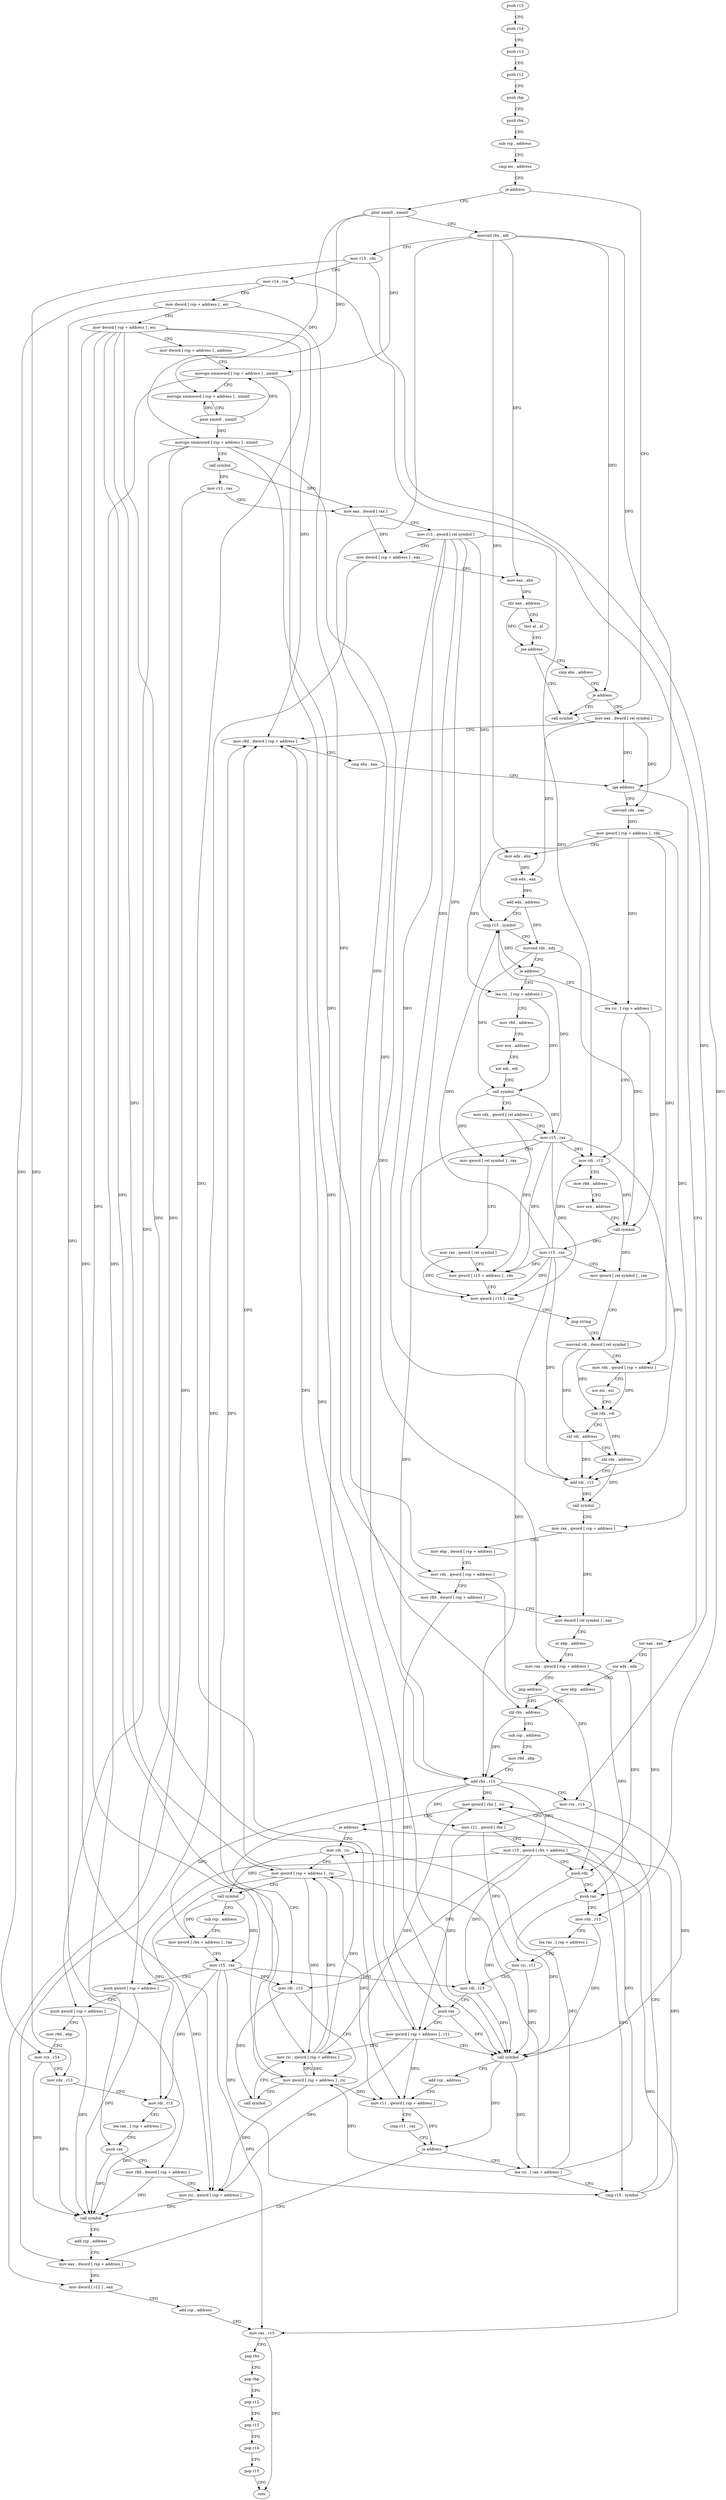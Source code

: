 digraph "func" {
"4354496" [label = "push r15" ]
"4354498" [label = "push r14" ]
"4354500" [label = "push r13" ]
"4354502" [label = "push r12" ]
"4354504" [label = "push rbp" ]
"4354505" [label = "push rbx" ]
"4354506" [label = "sub rsp , address" ]
"4354510" [label = "cmp esi , address" ]
"4354513" [label = "je address" ]
"4355035" [label = "call symbol" ]
"4354519" [label = "pxor xmm0 , xmm0" ]
"4354523" [label = "movsxd rbx , edi" ]
"4354526" [label = "mov r13 , rdx" ]
"4354529" [label = "mov r14 , rcx" ]
"4354532" [label = "mov dword [ rsp + address ] , esi" ]
"4354536" [label = "mov dword [ rsp + address ] , esi" ]
"4354540" [label = "mov dword [ rsp + address ] , address" ]
"4354548" [label = "movups xmmword [ rsp + address ] , xmm0" ]
"4354553" [label = "movups xmmword [ rsp + address ] , xmm0" ]
"4354558" [label = "pxor xmm0 , xmm0" ]
"4354562" [label = "movups xmmword [ rsp + address ] , xmm0" ]
"4354567" [label = "call symbol" ]
"4354572" [label = "mov r12 , rax" ]
"4354575" [label = "mov eax , dword [ rax ]" ]
"4354577" [label = "mov r15 , qword [ rel symbol ]" ]
"4354584" [label = "mov dword [ rsp + address ] , eax" ]
"4354588" [label = "mov eax , ebx" ]
"4354590" [label = "shr eax , address" ]
"4354593" [label = "test al , al" ]
"4354595" [label = "jne address" ]
"4354601" [label = "cmp ebx , address" ]
"4354607" [label = "je address" ]
"4354613" [label = "mov eax , dword [ rel symbol ]" ]
"4354619" [label = "mov r8d , dword [ rsp + address ]" ]
"4354624" [label = "cmp ebx , eax" ]
"4354626" [label = "jge address" ]
"4354840" [label = "movsxd rdx , eax" ]
"4354632" [label = "xor eax , eax" ]
"4354843" [label = "mov qword [ rsp + address ] , rdx" ]
"4354848" [label = "mov edx , ebx" ]
"4354850" [label = "sub edx , eax" ]
"4354852" [label = "add edx , address" ]
"4354855" [label = "cmp r15 , symbol" ]
"4354862" [label = "movsxd rdx , edx" ]
"4354865" [label = "je address" ]
"4354976" [label = "lea rsi , [ rsp + address ]" ]
"4354867" [label = "lea rsi , [ rsp + address ]" ]
"4354634" [label = "xor edx , edx" ]
"4354636" [label = "mov ebp , address" ]
"4354641" [label = "shl rbx , address" ]
"4354981" [label = "mov r8d , address" ]
"4354987" [label = "mov ecx , address" ]
"4354992" [label = "xor edi , edi" ]
"4354994" [label = "call symbol" ]
"4354999" [label = "mov rdx , qword [ rel address ]" ]
"4355006" [label = "mov r15 , rax" ]
"4355009" [label = "mov qword [ rel symbol ] , rax" ]
"4355016" [label = "mov rax , qword [ rel symbol ]" ]
"4355023" [label = "mov qword [ r15 + address ] , rdx" ]
"4355027" [label = "mov qword [ r15 ] , rax" ]
"4355030" [label = "jmp string" ]
"4354901" [label = "movsxd rdi , dword [ rel symbol ]" ]
"4354872" [label = "mov rdi , r15" ]
"4354875" [label = "mov r8d , address" ]
"4354881" [label = "mov ecx , address" ]
"4354886" [label = "call symbol" ]
"4354891" [label = "mov r15 , rax" ]
"4354894" [label = "mov qword [ rel symbol ] , rax" ]
"4354809" [label = "mov eax , dword [ rsp + address ]" ]
"4354813" [label = "mov dword [ r12 ] , eax" ]
"4354817" [label = "add rsp , address" ]
"4354821" [label = "mov rax , r15" ]
"4354824" [label = "pop rbx" ]
"4354825" [label = "pop rbp" ]
"4354826" [label = "pop r12" ]
"4354828" [label = "pop r13" ]
"4354830" [label = "pop r14" ]
"4354832" [label = "pop r15" ]
"4354834" [label = "retn" ]
"4354706" [label = "lea rsi , [ rax + address ]" ]
"4354710" [label = "cmp r15 , symbol" ]
"4354717" [label = "mov qword [ rbx ] , rsi" ]
"4354720" [label = "je address" ]
"4354740" [label = "mov rdi , rsi" ]
"4354722" [label = "mov rdi , r15" ]
"4354908" [label = "mov rdx , qword [ rsp + address ]" ]
"4354913" [label = "xor esi , esi" ]
"4354915" [label = "sub rdx , rdi" ]
"4354918" [label = "shl rdi , address" ]
"4354922" [label = "shl rdx , address" ]
"4354926" [label = "add rdi , r15" ]
"4354929" [label = "call symbol" ]
"4354934" [label = "mov rax , qword [ rsp + address ]" ]
"4354939" [label = "mov ebp , dword [ rsp + address ]" ]
"4354943" [label = "mov rdx , qword [ rsp + address ]" ]
"4354948" [label = "mov r8d , dword [ rsp + address ]" ]
"4354953" [label = "mov dword [ rel symbol ] , eax" ]
"4354959" [label = "or ebp , address" ]
"4354962" [label = "mov rax , qword [ rsp + address ]" ]
"4354967" [label = "jmp address" ]
"4354645" [label = "sub rsp , address" ]
"4354649" [label = "mov r9d , ebp" ]
"4354652" [label = "add rbx , r15" ]
"4354655" [label = "mov rcx , r14" ]
"4354658" [label = "mov r11 , qword [ rbx ]" ]
"4354661" [label = "mov r15 , qword [ rbx + address ]" ]
"4354665" [label = "push rdx" ]
"4354666" [label = "push rax" ]
"4354667" [label = "mov rdx , r13" ]
"4354670" [label = "lea rax , [ rsp + address ]" ]
"4354675" [label = "mov rsi , r11" ]
"4354678" [label = "mov rdi , r15" ]
"4354681" [label = "push rax" ]
"4354682" [label = "mov qword [ rsp + address ] , r11" ]
"4354687" [label = "call symbol" ]
"4354692" [label = "add rsp , address" ]
"4354696" [label = "mov r11 , qword [ rsp + address ]" ]
"4354701" [label = "cmp r11 , rax" ]
"4354704" [label = "ja address" ]
"4354743" [label = "mov qword [ rsp + address ] , rsi" ]
"4354748" [label = "call symbol" ]
"4354753" [label = "sub rsp , address" ]
"4354757" [label = "mov qword [ rbx + address ] , rax" ]
"4354761" [label = "mov r15 , rax" ]
"4354764" [label = "push qword [ rsp + address ]" ]
"4354768" [label = "push qword [ rsp + address ]" ]
"4354772" [label = "mov r9d , ebp" ]
"4354775" [label = "mov rcx , r14" ]
"4354778" [label = "mov rdx , r13" ]
"4354781" [label = "mov rdi , r15" ]
"4354784" [label = "lea rax , [ rsp + address ]" ]
"4354789" [label = "push rax" ]
"4354790" [label = "mov r8d , dword [ rsp + address ]" ]
"4354795" [label = "mov rsi , qword [ rsp + address ]" ]
"4354800" [label = "call symbol" ]
"4354805" [label = "add rsp , address" ]
"4354725" [label = "mov qword [ rsp + address ] , rsi" ]
"4354730" [label = "call symbol" ]
"4354735" [label = "mov rsi , qword [ rsp + address ]" ]
"4354496" -> "4354498" [ label = "CFG" ]
"4354498" -> "4354500" [ label = "CFG" ]
"4354500" -> "4354502" [ label = "CFG" ]
"4354502" -> "4354504" [ label = "CFG" ]
"4354504" -> "4354505" [ label = "CFG" ]
"4354505" -> "4354506" [ label = "CFG" ]
"4354506" -> "4354510" [ label = "CFG" ]
"4354510" -> "4354513" [ label = "CFG" ]
"4354513" -> "4355035" [ label = "CFG" ]
"4354513" -> "4354519" [ label = "CFG" ]
"4354519" -> "4354523" [ label = "CFG" ]
"4354519" -> "4354548" [ label = "DFG" ]
"4354519" -> "4354553" [ label = "DFG" ]
"4354519" -> "4354562" [ label = "DFG" ]
"4354523" -> "4354526" [ label = "CFG" ]
"4354523" -> "4354588" [ label = "DFG" ]
"4354523" -> "4354607" [ label = "DFG" ]
"4354523" -> "4354626" [ label = "DFG" ]
"4354523" -> "4354848" [ label = "DFG" ]
"4354523" -> "4354641" [ label = "DFG" ]
"4354526" -> "4354529" [ label = "CFG" ]
"4354526" -> "4354667" [ label = "DFG" ]
"4354526" -> "4354778" [ label = "DFG" ]
"4354529" -> "4354532" [ label = "CFG" ]
"4354529" -> "4354655" [ label = "DFG" ]
"4354529" -> "4354775" [ label = "DFG" ]
"4354532" -> "4354536" [ label = "CFG" ]
"4354532" -> "4354948" [ label = "DFG" ]
"4354532" -> "4354790" [ label = "DFG" ]
"4354536" -> "4354540" [ label = "CFG" ]
"4354536" -> "4354619" [ label = "DFG" ]
"4354536" -> "4354682" [ label = "DFG" ]
"4354536" -> "4354696" [ label = "DFG" ]
"4354536" -> "4354743" [ label = "DFG" ]
"4354536" -> "4354795" [ label = "DFG" ]
"4354536" -> "4354725" [ label = "DFG" ]
"4354536" -> "4354735" [ label = "DFG" ]
"4354540" -> "4354548" [ label = "CFG" ]
"4354548" -> "4354553" [ label = "CFG" ]
"4354548" -> "4354681" [ label = "DFG" ]
"4354548" -> "4354789" [ label = "DFG" ]
"4354553" -> "4354558" [ label = "CFG" ]
"4354558" -> "4354562" [ label = "DFG" ]
"4354558" -> "4354548" [ label = "DFG" ]
"4354558" -> "4354553" [ label = "DFG" ]
"4354562" -> "4354567" [ label = "CFG" ]
"4354562" -> "4354943" [ label = "DFG" ]
"4354562" -> "4354962" [ label = "DFG" ]
"4354562" -> "4354764" [ label = "DFG" ]
"4354562" -> "4354768" [ label = "DFG" ]
"4354567" -> "4354572" [ label = "DFG" ]
"4354567" -> "4354575" [ label = "DFG" ]
"4354572" -> "4354575" [ label = "CFG" ]
"4354572" -> "4354813" [ label = "DFG" ]
"4354575" -> "4354577" [ label = "CFG" ]
"4354575" -> "4354584" [ label = "DFG" ]
"4354577" -> "4354584" [ label = "CFG" ]
"4354577" -> "4354855" [ label = "DFG" ]
"4354577" -> "4355023" [ label = "DFG" ]
"4354577" -> "4355027" [ label = "DFG" ]
"4354577" -> "4354872" [ label = "DFG" ]
"4354577" -> "4354652" [ label = "DFG" ]
"4354577" -> "4354926" [ label = "DFG" ]
"4354584" -> "4354588" [ label = "CFG" ]
"4354584" -> "4354809" [ label = "DFG" ]
"4354588" -> "4354590" [ label = "DFG" ]
"4354590" -> "4354593" [ label = "CFG" ]
"4354590" -> "4354595" [ label = "DFG" ]
"4354593" -> "4354595" [ label = "CFG" ]
"4354595" -> "4355035" [ label = "CFG" ]
"4354595" -> "4354601" [ label = "CFG" ]
"4354601" -> "4354607" [ label = "CFG" ]
"4354607" -> "4355035" [ label = "CFG" ]
"4354607" -> "4354613" [ label = "CFG" ]
"4354613" -> "4354619" [ label = "CFG" ]
"4354613" -> "4354626" [ label = "DFG" ]
"4354613" -> "4354840" [ label = "DFG" ]
"4354613" -> "4354850" [ label = "DFG" ]
"4354619" -> "4354624" [ label = "CFG" ]
"4354619" -> "4354687" [ label = "DFG" ]
"4354624" -> "4354626" [ label = "CFG" ]
"4354626" -> "4354840" [ label = "CFG" ]
"4354626" -> "4354632" [ label = "CFG" ]
"4354840" -> "4354843" [ label = "DFG" ]
"4354632" -> "4354634" [ label = "CFG" ]
"4354632" -> "4354666" [ label = "DFG" ]
"4354843" -> "4354848" [ label = "CFG" ]
"4354843" -> "4354908" [ label = "DFG" ]
"4354843" -> "4354934" [ label = "DFG" ]
"4354843" -> "4354976" [ label = "DFG" ]
"4354843" -> "4354867" [ label = "DFG" ]
"4354848" -> "4354850" [ label = "DFG" ]
"4354850" -> "4354852" [ label = "DFG" ]
"4354852" -> "4354855" [ label = "CFG" ]
"4354852" -> "4354862" [ label = "DFG" ]
"4354855" -> "4354862" [ label = "CFG" ]
"4354855" -> "4354865" [ label = "DFG" ]
"4354862" -> "4354865" [ label = "CFG" ]
"4354862" -> "4354994" [ label = "DFG" ]
"4354862" -> "4354886" [ label = "DFG" ]
"4354865" -> "4354976" [ label = "CFG" ]
"4354865" -> "4354867" [ label = "CFG" ]
"4354976" -> "4354981" [ label = "CFG" ]
"4354976" -> "4354994" [ label = "DFG" ]
"4354867" -> "4354872" [ label = "CFG" ]
"4354867" -> "4354886" [ label = "DFG" ]
"4354634" -> "4354636" [ label = "CFG" ]
"4354634" -> "4354665" [ label = "DFG" ]
"4354636" -> "4354641" [ label = "CFG" ]
"4354641" -> "4354645" [ label = "CFG" ]
"4354641" -> "4354652" [ label = "DFG" ]
"4354981" -> "4354987" [ label = "CFG" ]
"4354987" -> "4354992" [ label = "CFG" ]
"4354992" -> "4354994" [ label = "CFG" ]
"4354994" -> "4354999" [ label = "CFG" ]
"4354994" -> "4355006" [ label = "DFG" ]
"4354994" -> "4355009" [ label = "DFG" ]
"4354999" -> "4355006" [ label = "CFG" ]
"4354999" -> "4355023" [ label = "DFG" ]
"4355006" -> "4355009" [ label = "CFG" ]
"4355006" -> "4354855" [ label = "DFG" ]
"4355006" -> "4355023" [ label = "DFG" ]
"4355006" -> "4355027" [ label = "DFG" ]
"4355006" -> "4354872" [ label = "DFG" ]
"4355006" -> "4354652" [ label = "DFG" ]
"4355006" -> "4354926" [ label = "DFG" ]
"4355009" -> "4355016" [ label = "CFG" ]
"4355016" -> "4355023" [ label = "CFG" ]
"4355016" -> "4355027" [ label = "DFG" ]
"4355023" -> "4355027" [ label = "CFG" ]
"4355027" -> "4355030" [ label = "CFG" ]
"4355030" -> "4354901" [ label = "CFG" ]
"4354901" -> "4354908" [ label = "CFG" ]
"4354901" -> "4354915" [ label = "DFG" ]
"4354901" -> "4354918" [ label = "DFG" ]
"4354872" -> "4354875" [ label = "CFG" ]
"4354872" -> "4354886" [ label = "DFG" ]
"4354875" -> "4354881" [ label = "CFG" ]
"4354881" -> "4354886" [ label = "CFG" ]
"4354886" -> "4354891" [ label = "DFG" ]
"4354886" -> "4354894" [ label = "DFG" ]
"4354891" -> "4354894" [ label = "CFG" ]
"4354891" -> "4354855" [ label = "DFG" ]
"4354891" -> "4354872" [ label = "DFG" ]
"4354891" -> "4355023" [ label = "DFG" ]
"4354891" -> "4355027" [ label = "DFG" ]
"4354891" -> "4354652" [ label = "DFG" ]
"4354891" -> "4354926" [ label = "DFG" ]
"4354894" -> "4354901" [ label = "CFG" ]
"4354809" -> "4354813" [ label = "DFG" ]
"4354813" -> "4354817" [ label = "CFG" ]
"4354817" -> "4354821" [ label = "CFG" ]
"4354821" -> "4354824" [ label = "CFG" ]
"4354821" -> "4354834" [ label = "DFG" ]
"4354824" -> "4354825" [ label = "CFG" ]
"4354825" -> "4354826" [ label = "CFG" ]
"4354826" -> "4354828" [ label = "CFG" ]
"4354828" -> "4354830" [ label = "CFG" ]
"4354830" -> "4354832" [ label = "CFG" ]
"4354832" -> "4354834" [ label = "CFG" ]
"4354706" -> "4354710" [ label = "CFG" ]
"4354706" -> "4354717" [ label = "DFG" ]
"4354706" -> "4354740" [ label = "DFG" ]
"4354706" -> "4354743" [ label = "DFG" ]
"4354706" -> "4354725" [ label = "DFG" ]
"4354710" -> "4354717" [ label = "CFG" ]
"4354710" -> "4354720" [ label = "DFG" ]
"4354717" -> "4354720" [ label = "CFG" ]
"4354720" -> "4354740" [ label = "CFG" ]
"4354720" -> "4354722" [ label = "CFG" ]
"4354740" -> "4354743" [ label = "CFG" ]
"4354740" -> "4354748" [ label = "DFG" ]
"4354722" -> "4354725" [ label = "CFG" ]
"4354722" -> "4354730" [ label = "DFG" ]
"4354908" -> "4354913" [ label = "CFG" ]
"4354908" -> "4354915" [ label = "DFG" ]
"4354913" -> "4354915" [ label = "CFG" ]
"4354915" -> "4354918" [ label = "CFG" ]
"4354915" -> "4354922" [ label = "DFG" ]
"4354918" -> "4354922" [ label = "CFG" ]
"4354918" -> "4354926" [ label = "DFG" ]
"4354922" -> "4354926" [ label = "CFG" ]
"4354922" -> "4354929" [ label = "DFG" ]
"4354926" -> "4354929" [ label = "DFG" ]
"4354929" -> "4354934" [ label = "CFG" ]
"4354934" -> "4354939" [ label = "CFG" ]
"4354934" -> "4354953" [ label = "DFG" ]
"4354939" -> "4354943" [ label = "CFG" ]
"4354943" -> "4354948" [ label = "CFG" ]
"4354943" -> "4354665" [ label = "DFG" ]
"4354948" -> "4354953" [ label = "CFG" ]
"4354948" -> "4354687" [ label = "DFG" ]
"4354953" -> "4354959" [ label = "CFG" ]
"4354959" -> "4354962" [ label = "CFG" ]
"4354962" -> "4354967" [ label = "CFG" ]
"4354962" -> "4354666" [ label = "DFG" ]
"4354967" -> "4354641" [ label = "CFG" ]
"4354645" -> "4354649" [ label = "CFG" ]
"4354649" -> "4354652" [ label = "CFG" ]
"4354652" -> "4354655" [ label = "CFG" ]
"4354652" -> "4354658" [ label = "DFG" ]
"4354652" -> "4354661" [ label = "DFG" ]
"4354652" -> "4354717" [ label = "DFG" ]
"4354652" -> "4354757" [ label = "DFG" ]
"4354655" -> "4354658" [ label = "CFG" ]
"4354655" -> "4354687" [ label = "DFG" ]
"4354658" -> "4354661" [ label = "CFG" ]
"4354658" -> "4354675" [ label = "DFG" ]
"4354658" -> "4354682" [ label = "DFG" ]
"4354661" -> "4354665" [ label = "CFG" ]
"4354661" -> "4354678" [ label = "DFG" ]
"4354661" -> "4354821" [ label = "DFG" ]
"4354661" -> "4354710" [ label = "DFG" ]
"4354661" -> "4354781" [ label = "DFG" ]
"4354661" -> "4354722" [ label = "DFG" ]
"4354665" -> "4354666" [ label = "CFG" ]
"4354665" -> "4354687" [ label = "DFG" ]
"4354666" -> "4354667" [ label = "CFG" ]
"4354666" -> "4354687" [ label = "DFG" ]
"4354667" -> "4354670" [ label = "CFG" ]
"4354667" -> "4354687" [ label = "DFG" ]
"4354670" -> "4354675" [ label = "CFG" ]
"4354675" -> "4354678" [ label = "CFG" ]
"4354675" -> "4354687" [ label = "DFG" ]
"4354678" -> "4354681" [ label = "CFG" ]
"4354678" -> "4354687" [ label = "DFG" ]
"4354681" -> "4354682" [ label = "CFG" ]
"4354681" -> "4354687" [ label = "DFG" ]
"4354682" -> "4354687" [ label = "CFG" ]
"4354682" -> "4354619" [ label = "DFG" ]
"4354682" -> "4354696" [ label = "DFG" ]
"4354682" -> "4354795" [ label = "DFG" ]
"4354682" -> "4354735" [ label = "DFG" ]
"4354687" -> "4354692" [ label = "CFG" ]
"4354687" -> "4354704" [ label = "DFG" ]
"4354687" -> "4354706" [ label = "DFG" ]
"4354692" -> "4354696" [ label = "CFG" ]
"4354696" -> "4354701" [ label = "CFG" ]
"4354696" -> "4354704" [ label = "DFG" ]
"4354701" -> "4354704" [ label = "CFG" ]
"4354704" -> "4354809" [ label = "CFG" ]
"4354704" -> "4354706" [ label = "CFG" ]
"4354743" -> "4354748" [ label = "CFG" ]
"4354743" -> "4354619" [ label = "DFG" ]
"4354743" -> "4354696" [ label = "DFG" ]
"4354743" -> "4354795" [ label = "DFG" ]
"4354743" -> "4354735" [ label = "DFG" ]
"4354748" -> "4354753" [ label = "CFG" ]
"4354748" -> "4354757" [ label = "DFG" ]
"4354748" -> "4354761" [ label = "DFG" ]
"4354753" -> "4354757" [ label = "CFG" ]
"4354757" -> "4354761" [ label = "CFG" ]
"4354761" -> "4354764" [ label = "CFG" ]
"4354761" -> "4354678" [ label = "DFG" ]
"4354761" -> "4354821" [ label = "DFG" ]
"4354761" -> "4354710" [ label = "DFG" ]
"4354761" -> "4354781" [ label = "DFG" ]
"4354761" -> "4354722" [ label = "DFG" ]
"4354764" -> "4354768" [ label = "CFG" ]
"4354764" -> "4354800" [ label = "DFG" ]
"4354768" -> "4354772" [ label = "CFG" ]
"4354768" -> "4354800" [ label = "DFG" ]
"4354772" -> "4354775" [ label = "CFG" ]
"4354775" -> "4354778" [ label = "CFG" ]
"4354775" -> "4354800" [ label = "DFG" ]
"4354778" -> "4354781" [ label = "CFG" ]
"4354778" -> "4354800" [ label = "DFG" ]
"4354781" -> "4354784" [ label = "CFG" ]
"4354781" -> "4354800" [ label = "DFG" ]
"4354784" -> "4354789" [ label = "CFG" ]
"4354789" -> "4354790" [ label = "CFG" ]
"4354789" -> "4354800" [ label = "DFG" ]
"4354790" -> "4354795" [ label = "CFG" ]
"4354790" -> "4354800" [ label = "DFG" ]
"4354795" -> "4354800" [ label = "DFG" ]
"4354800" -> "4354805" [ label = "CFG" ]
"4354805" -> "4354809" [ label = "CFG" ]
"4354725" -> "4354730" [ label = "CFG" ]
"4354725" -> "4354619" [ label = "DFG" ]
"4354725" -> "4354696" [ label = "DFG" ]
"4354725" -> "4354795" [ label = "DFG" ]
"4354725" -> "4354735" [ label = "DFG" ]
"4354730" -> "4354735" [ label = "CFG" ]
"4354735" -> "4354740" [ label = "DFG" ]
"4354735" -> "4354717" [ label = "DFG" ]
"4354735" -> "4354743" [ label = "DFG" ]
"4354735" -> "4354725" [ label = "DFG" ]
}
